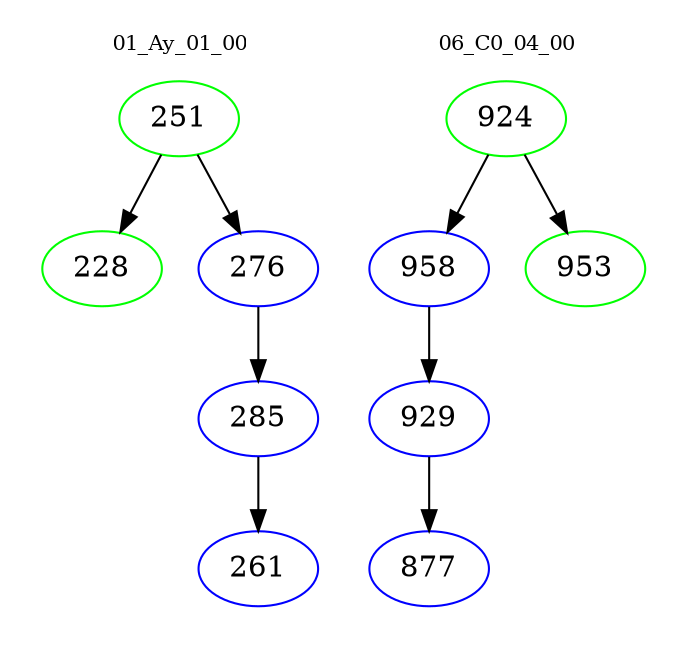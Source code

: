 digraph{
subgraph cluster_0 {
color = white
label = "01_Ay_01_00";
fontsize=10;
T0_251 [label="251", color="green"]
T0_251 -> T0_228 [color="black"]
T0_228 [label="228", color="green"]
T0_251 -> T0_276 [color="black"]
T0_276 [label="276", color="blue"]
T0_276 -> T0_285 [color="black"]
T0_285 [label="285", color="blue"]
T0_285 -> T0_261 [color="black"]
T0_261 [label="261", color="blue"]
}
subgraph cluster_1 {
color = white
label = "06_C0_04_00";
fontsize=10;
T1_924 [label="924", color="green"]
T1_924 -> T1_958 [color="black"]
T1_958 [label="958", color="blue"]
T1_958 -> T1_929 [color="black"]
T1_929 [label="929", color="blue"]
T1_929 -> T1_877 [color="black"]
T1_877 [label="877", color="blue"]
T1_924 -> T1_953 [color="black"]
T1_953 [label="953", color="green"]
}
}
